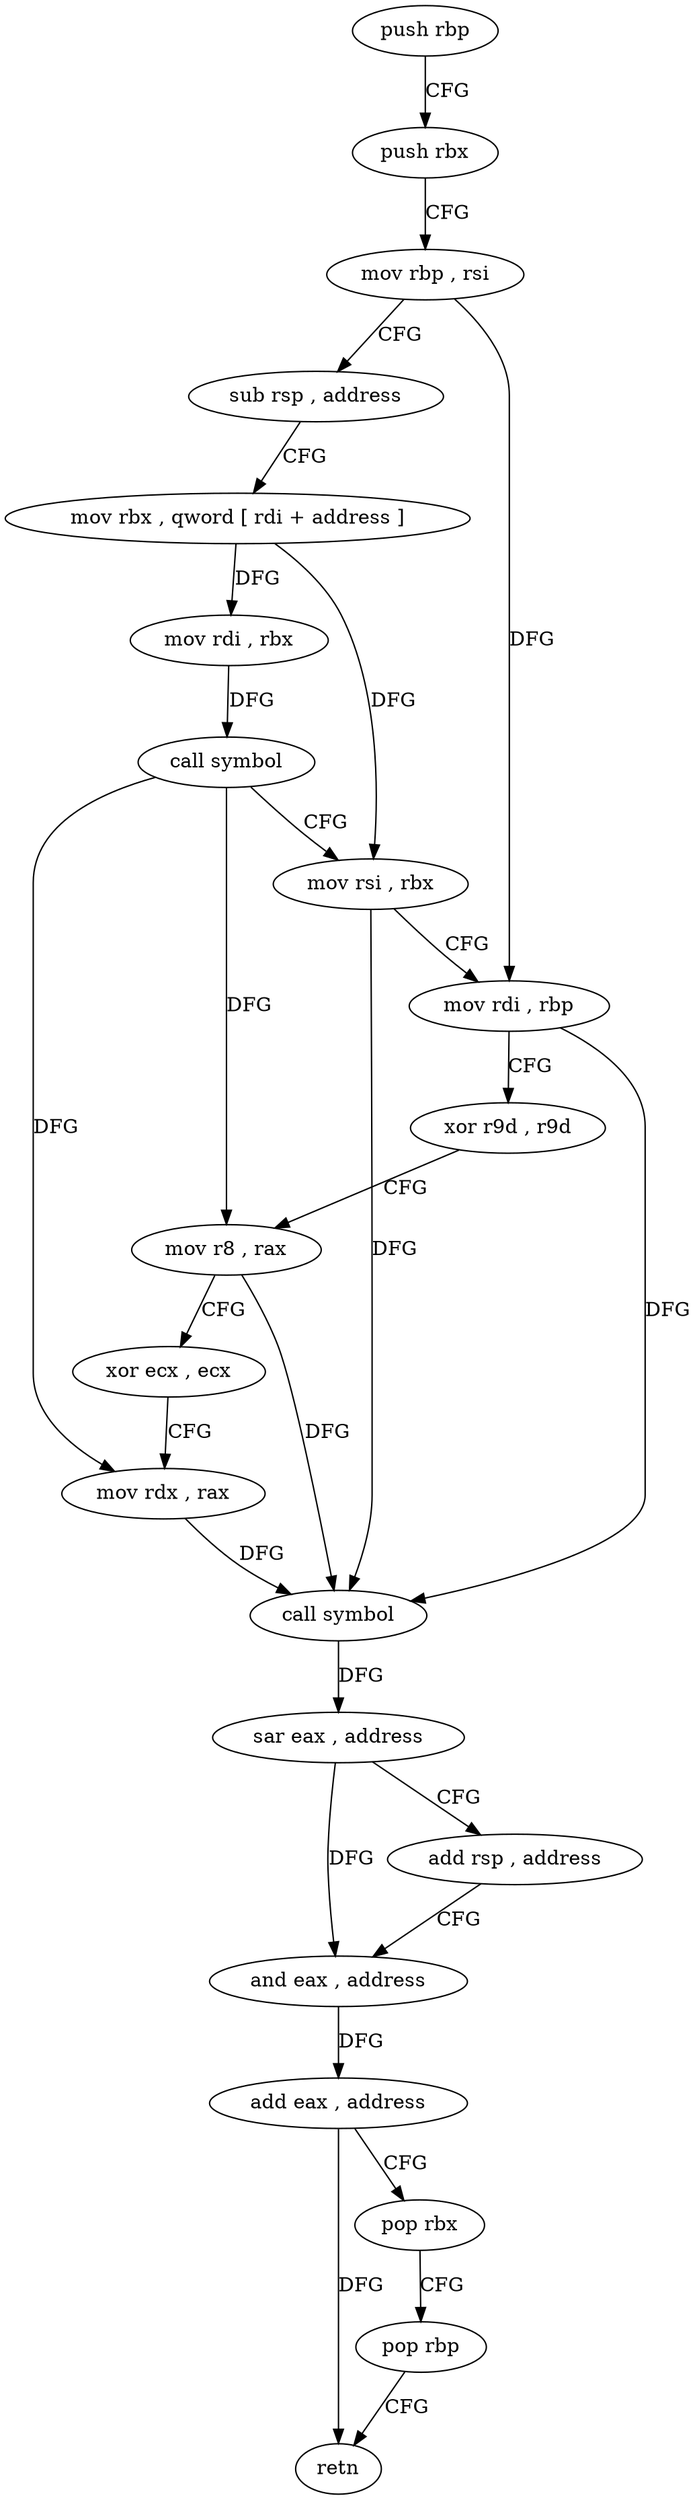 digraph "func" {
"4208480" [label = "push rbp" ]
"4208481" [label = "push rbx" ]
"4208482" [label = "mov rbp , rsi" ]
"4208485" [label = "sub rsp , address" ]
"4208489" [label = "mov rbx , qword [ rdi + address ]" ]
"4208493" [label = "mov rdi , rbx" ]
"4208496" [label = "call symbol" ]
"4208501" [label = "mov rsi , rbx" ]
"4208504" [label = "mov rdi , rbp" ]
"4208507" [label = "xor r9d , r9d" ]
"4208510" [label = "mov r8 , rax" ]
"4208513" [label = "xor ecx , ecx" ]
"4208515" [label = "mov rdx , rax" ]
"4208518" [label = "call symbol" ]
"4208523" [label = "sar eax , address" ]
"4208526" [label = "add rsp , address" ]
"4208530" [label = "and eax , address" ]
"4208533" [label = "add eax , address" ]
"4208536" [label = "pop rbx" ]
"4208537" [label = "pop rbp" ]
"4208538" [label = "retn" ]
"4208480" -> "4208481" [ label = "CFG" ]
"4208481" -> "4208482" [ label = "CFG" ]
"4208482" -> "4208485" [ label = "CFG" ]
"4208482" -> "4208504" [ label = "DFG" ]
"4208485" -> "4208489" [ label = "CFG" ]
"4208489" -> "4208493" [ label = "DFG" ]
"4208489" -> "4208501" [ label = "DFG" ]
"4208493" -> "4208496" [ label = "DFG" ]
"4208496" -> "4208501" [ label = "CFG" ]
"4208496" -> "4208510" [ label = "DFG" ]
"4208496" -> "4208515" [ label = "DFG" ]
"4208501" -> "4208504" [ label = "CFG" ]
"4208501" -> "4208518" [ label = "DFG" ]
"4208504" -> "4208507" [ label = "CFG" ]
"4208504" -> "4208518" [ label = "DFG" ]
"4208507" -> "4208510" [ label = "CFG" ]
"4208510" -> "4208513" [ label = "CFG" ]
"4208510" -> "4208518" [ label = "DFG" ]
"4208513" -> "4208515" [ label = "CFG" ]
"4208515" -> "4208518" [ label = "DFG" ]
"4208518" -> "4208523" [ label = "DFG" ]
"4208523" -> "4208526" [ label = "CFG" ]
"4208523" -> "4208530" [ label = "DFG" ]
"4208526" -> "4208530" [ label = "CFG" ]
"4208530" -> "4208533" [ label = "DFG" ]
"4208533" -> "4208536" [ label = "CFG" ]
"4208533" -> "4208538" [ label = "DFG" ]
"4208536" -> "4208537" [ label = "CFG" ]
"4208537" -> "4208538" [ label = "CFG" ]
}
